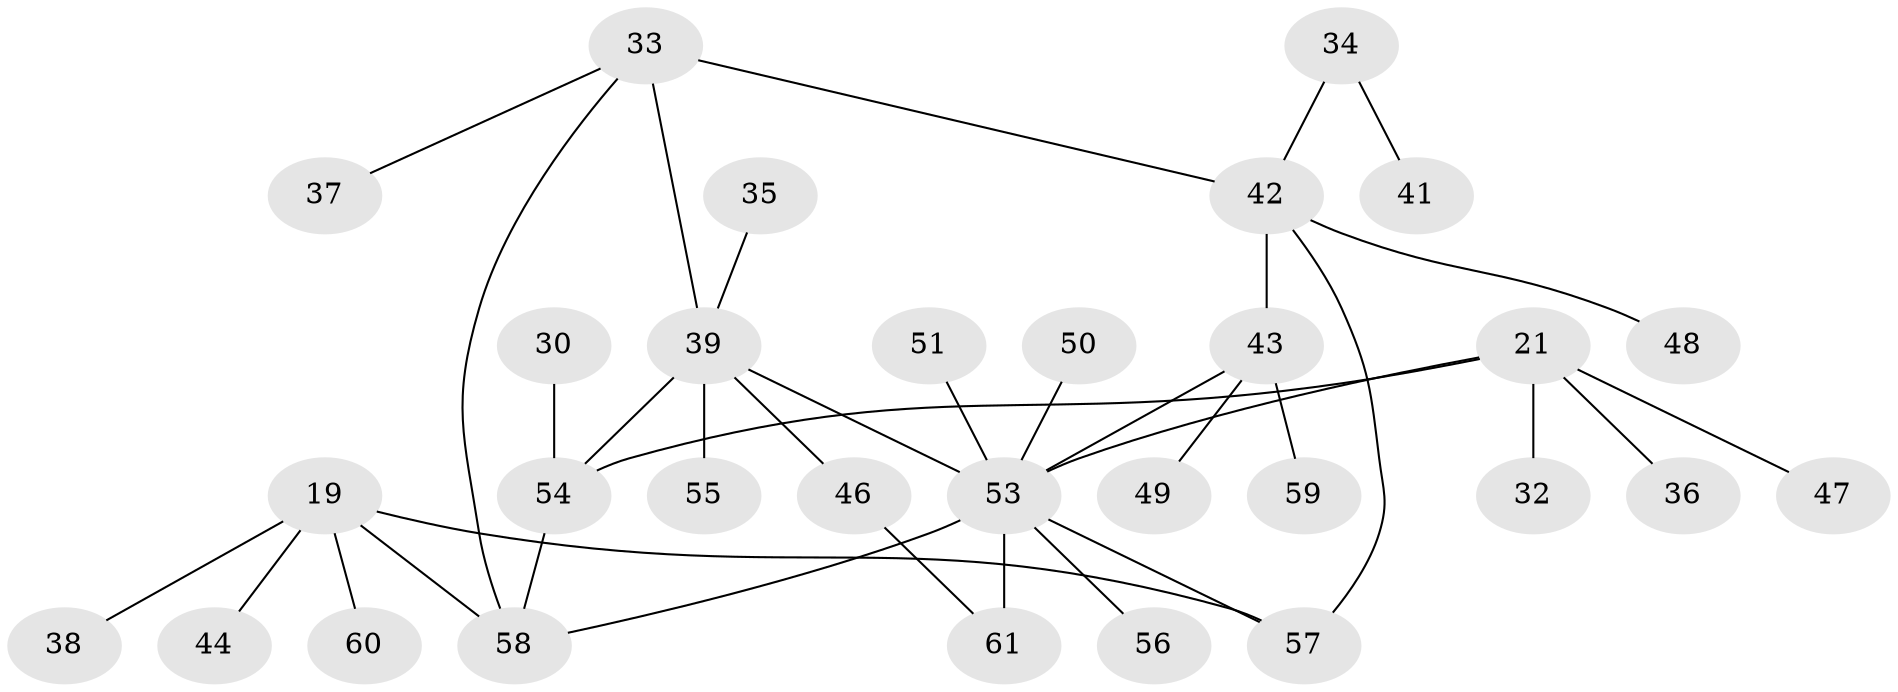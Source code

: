 // original degree distribution, {5: 0.04918032786885246, 4: 0.11475409836065574, 8: 0.01639344262295082, 3: 0.29508196721311475, 2: 0.18032786885245902, 1: 0.3442622950819672}
// Generated by graph-tools (version 1.1) at 2025/44/03/04/25 21:44:40]
// undirected, 30 vertices, 36 edges
graph export_dot {
graph [start="1"]
  node [color=gray90,style=filled];
  19 [super="+5"];
  21 [super="+4+15"];
  30;
  32;
  33 [super="+31"];
  34;
  35;
  36 [super="+23"];
  37;
  38;
  39 [super="+20+24"];
  41;
  42 [super="+28"];
  43 [super="+6"];
  44;
  46 [super="+11"];
  47;
  48;
  49;
  50;
  51;
  53 [super="+40+52"];
  54 [super="+29+26"];
  55;
  56;
  57 [super="+45"];
  58 [super="+1+27"];
  59;
  60;
  61 [super="+13"];
  19 -- 60;
  19 -- 38;
  19 -- 57;
  19 -- 58 [weight=2];
  19 -- 44;
  21 -- 32;
  21 -- 47;
  21 -- 53 [weight=2];
  21 -- 36;
  21 -- 54;
  30 -- 54;
  33 -- 58;
  33 -- 37;
  33 -- 39 [weight=2];
  33 -- 42;
  34 -- 41;
  34 -- 42;
  35 -- 39;
  39 -- 55;
  39 -- 53;
  39 -- 54;
  39 -- 46;
  42 -- 43 [weight=2];
  42 -- 48;
  42 -- 57;
  43 -- 49;
  43 -- 59;
  43 -- 53;
  46 -- 61;
  50 -- 53;
  51 -- 53;
  53 -- 61 [weight=4];
  53 -- 56;
  53 -- 58;
  53 -- 57;
  54 -- 58;
}
